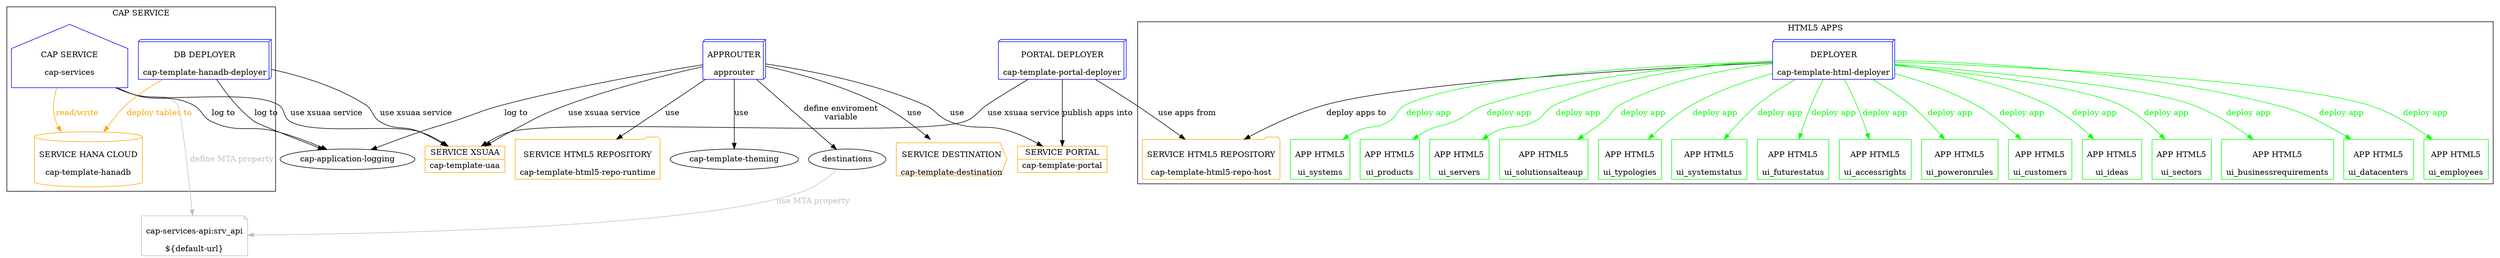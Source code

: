 digraph MTA {
subgraph cluster_CAP_SERVICE {
  graph [ label = "CAP SERVICE" ];
  "cap-services";
  "cap-template-hanadb";
  "cap-template-hanadb-deployer";
  "cap-services" -> "cap-template-hanadb" [ label = "read/write", color = "orange", fontcolor = "orange" ];
  "cap-template-hanadb-deployer" -> "cap-template-hanadb" [ label = "deploy tables to", color = "orange", fontcolor = "orange" ];
}

subgraph cluster_HTML5_APPS {
  graph [ label = "HTML5 APPS" ];
  "cap-template-html-deployer";
  "cap-template-html5-repo-host";
  "ui_datacenters";
  "ui_employees";
  "ui_systems";
  "ui_products";
  "ui_servers";
  "ui_solutionsalteaup";
  "ui_typologies";
  "ui_systemstatus";
  "ui_futurestatus";
  "ui_accessrights";
  "ui_poweronrules";
  "ui_customers";
  "ui_ideas";
  "ui_sectors";
  "ui_businessrequirements";
  "cap-template-html-deployer" -> "cap-template-html5-repo-host" [ label = "deploy apps to", color = "black", fontcolor = "black" ];
  "cap-template-html-deployer" -> "ui_datacenters" [ label = "deploy app", color = "green", fontcolor = "green" ];
  "cap-template-html-deployer" -> "ui_employees" [ label = "deploy app", color = "green", fontcolor = "green" ];
  "cap-template-html-deployer" -> "ui_systems" [ label = "deploy app", color = "green", fontcolor = "green" ];
  "cap-template-html-deployer" -> "ui_products" [ label = "deploy app", color = "green", fontcolor = "green" ];
  "cap-template-html-deployer" -> "ui_servers" [ label = "deploy app", color = "green", fontcolor = "green" ];
  "cap-template-html-deployer" -> "ui_solutionsalteaup" [ label = "deploy app", color = "green", fontcolor = "green" ];
  "cap-template-html-deployer" -> "ui_typologies" [ label = "deploy app", color = "green", fontcolor = "green" ];
  "cap-template-html-deployer" -> "ui_systemstatus" [ label = "deploy app", color = "green", fontcolor = "green" ];
  "cap-template-html-deployer" -> "ui_futurestatus" [ label = "deploy app", color = "green", fontcolor = "green" ];
  "cap-template-html-deployer" -> "ui_accessrights" [ label = "deploy app", color = "green", fontcolor = "green" ];
  "cap-template-html-deployer" -> "ui_poweronrules" [ label = "deploy app", color = "green", fontcolor = "green" ];
  "cap-template-html-deployer" -> "ui_customers" [ label = "deploy app", color = "green", fontcolor = "green" ];
  "cap-template-html-deployer" -> "ui_ideas" [ label = "deploy app", color = "green", fontcolor = "green" ];
  "cap-template-html-deployer" -> "ui_sectors" [ label = "deploy app", color = "green", fontcolor = "green" ];
  "cap-template-html-deployer" -> "ui_businessrequirements" [ label = "deploy app", color = "green", fontcolor = "green" ];
}

  "cap-services" [ label = "\nCAP SERVICE\n\ncap-services", shape =house, color = "blue" ];
  "cap-services-api:srv_api" [ label = "\ncap-services-api:srv_api

${default-url}", shape =note, color = "grey" ];
  "cap-template-uaa" [ label = "{SERVICE XSUAA|cap-template-uaa}", shape =record, color = "orange" ];
  "cap-application-logging";
  "approuter" [ label = "\nAPPROUTER\n\napprouter", shape =box3d, color = "blue" ];
  "cap-template-destination" [ label = "\nSERVICE DESTINATION\n\ncap-template-destination", shape =cds, color = "orange" ];
  "cap-template-html5-repo-runtime" [ label = "\nSERVICE HTML5 REPOSITORY\n\ncap-template-html5-repo-runtime", shape =folder, color = "orange" ];
  "cap-template-portal" [ label = "{SERVICE PORTAL|cap-template-portal}", shape =record, color = "orange" ];
  "cap-template-theming";
  "destinations";
  "cap-template-hanadb-deployer" [ label = "\nDB DEPLOYER\n\ncap-template-hanadb-deployer", shape =box3d, color = "blue" ];
  "ui_datacenters" [ label = "\nAPP HTML5\n\nui_datacenters", shape =rect, color = "green" ];
  "ui_employees" [ label = "\nAPP HTML5\n\nui_employees", shape =rect, color = "green" ];
  "ui_systems" [ label = "\nAPP HTML5\n\nui_systems", shape =rect, color = "green" ];
  "ui_products" [ label = "\nAPP HTML5\n\nui_products", shape =rect, color = "green" ];
  "ui_servers" [ label = "\nAPP HTML5\n\nui_servers", shape =rect, color = "green" ];
  "ui_solutionsalteaup" [ label = "\nAPP HTML5\n\nui_solutionsalteaup", shape =rect, color = "green" ];
  "ui_typologies" [ label = "\nAPP HTML5\n\nui_typologies", shape =rect, color = "green" ];
  "ui_systemstatus" [ label = "\nAPP HTML5\n\nui_systemstatus", shape =rect, color = "green" ];
  "ui_futurestatus" [ label = "\nAPP HTML5\n\nui_futurestatus", shape =rect, color = "green" ];
  "ui_accessrights" [ label = "\nAPP HTML5\n\nui_accessrights", shape =rect, color = "green" ];
  "ui_poweronrules" [ label = "\nAPP HTML5\n\nui_poweronrules", shape =rect, color = "green" ];
  "ui_customers" [ label = "\nAPP HTML5\n\nui_customers", shape =rect, color = "green" ];
  "ui_ideas" [ label = "\nAPP HTML5\n\nui_ideas", shape =rect, color = "green" ];
  "ui_sectors" [ label = "\nAPP HTML5\n\nui_sectors", shape =rect, color = "green" ];
  "ui_businessrequirements" [ label = "\nAPP HTML5\n\nui_businessrequirements", shape =rect, color = "green" ];
  "cap-template-html-deployer" [ label = "\nDEPLOYER\n\ncap-template-html-deployer", shape =box3d, color = "blue" ];
  "cap-template-portal-deployer" [ label = "\nPORTAL DEPLOYER\n\ncap-template-portal-deployer", shape =box3d, color = "blue" ];
  "cap-template-html5-repo-host" [ label = "\nSERVICE HTML5 REPOSITORY\n\ncap-template-html5-repo-host", shape =folder, color = "orange" ];
  "cap-template-hanadb" [ label = "\nSERVICE HANA CLOUD\n\ncap-template-hanadb", shape =cylinder, color = "orange" ];
  "cap-services" -> "cap-services-api:srv_api" [ label = "define MTA property", color = "grey", fontcolor = "grey" ];
  "cap-services" -> "cap-template-uaa" [ label = "use xsuaa service", color = "black", fontcolor = "black" ];
  "cap-services" -> "cap-application-logging" [ label = "log to", color = "black", fontcolor = "black" ];
  "approuter" -> "cap-template-destination" [ label = "use", color = "black", fontcolor = "black" ];
  "approuter" -> "cap-template-uaa" [ label = "use xsuaa service", color = "black", fontcolor = "black" ];
  "approuter" -> "cap-template-html5-repo-runtime" [ label = "use", color = "black", fontcolor = "black" ];
  "approuter" -> "cap-template-portal" [ label = "use", color = "black", fontcolor = "black" ];
  "approuter" -> "cap-template-theming" [ label = "use", color = "black", fontcolor = "black" ];
  "approuter" -> "cap-application-logging" [ label = "log to", color = "black", fontcolor = "black" ];
  "approuter" -> "destinations" [ label = "define enviroment
variable", color = "black", fontcolor = "black" ];
  "cap-template-hanadb-deployer" -> "cap-template-uaa" [ label = "use xsuaa service", color = "black", fontcolor = "black" ];
  "cap-template-hanadb-deployer" -> "cap-application-logging" [ label = "log to", color = "black", fontcolor = "black" ];
  "cap-template-portal-deployer" -> "cap-template-portal" [ label = "publish apps into", color = "black", fontcolor = "black" ];
  "cap-template-portal-deployer" -> "cap-template-html5-repo-host" [ label = "use apps from", color = "black", fontcolor = "black" ];
  "cap-template-portal-deployer" -> "cap-template-uaa" [ label = "use xsuaa service", color = "black", fontcolor = "black" ];
  "destinations" -> "cap-services-api:srv_api" [ label = "use MTA property", color = "grey", fontcolor = "grey" ];
}

